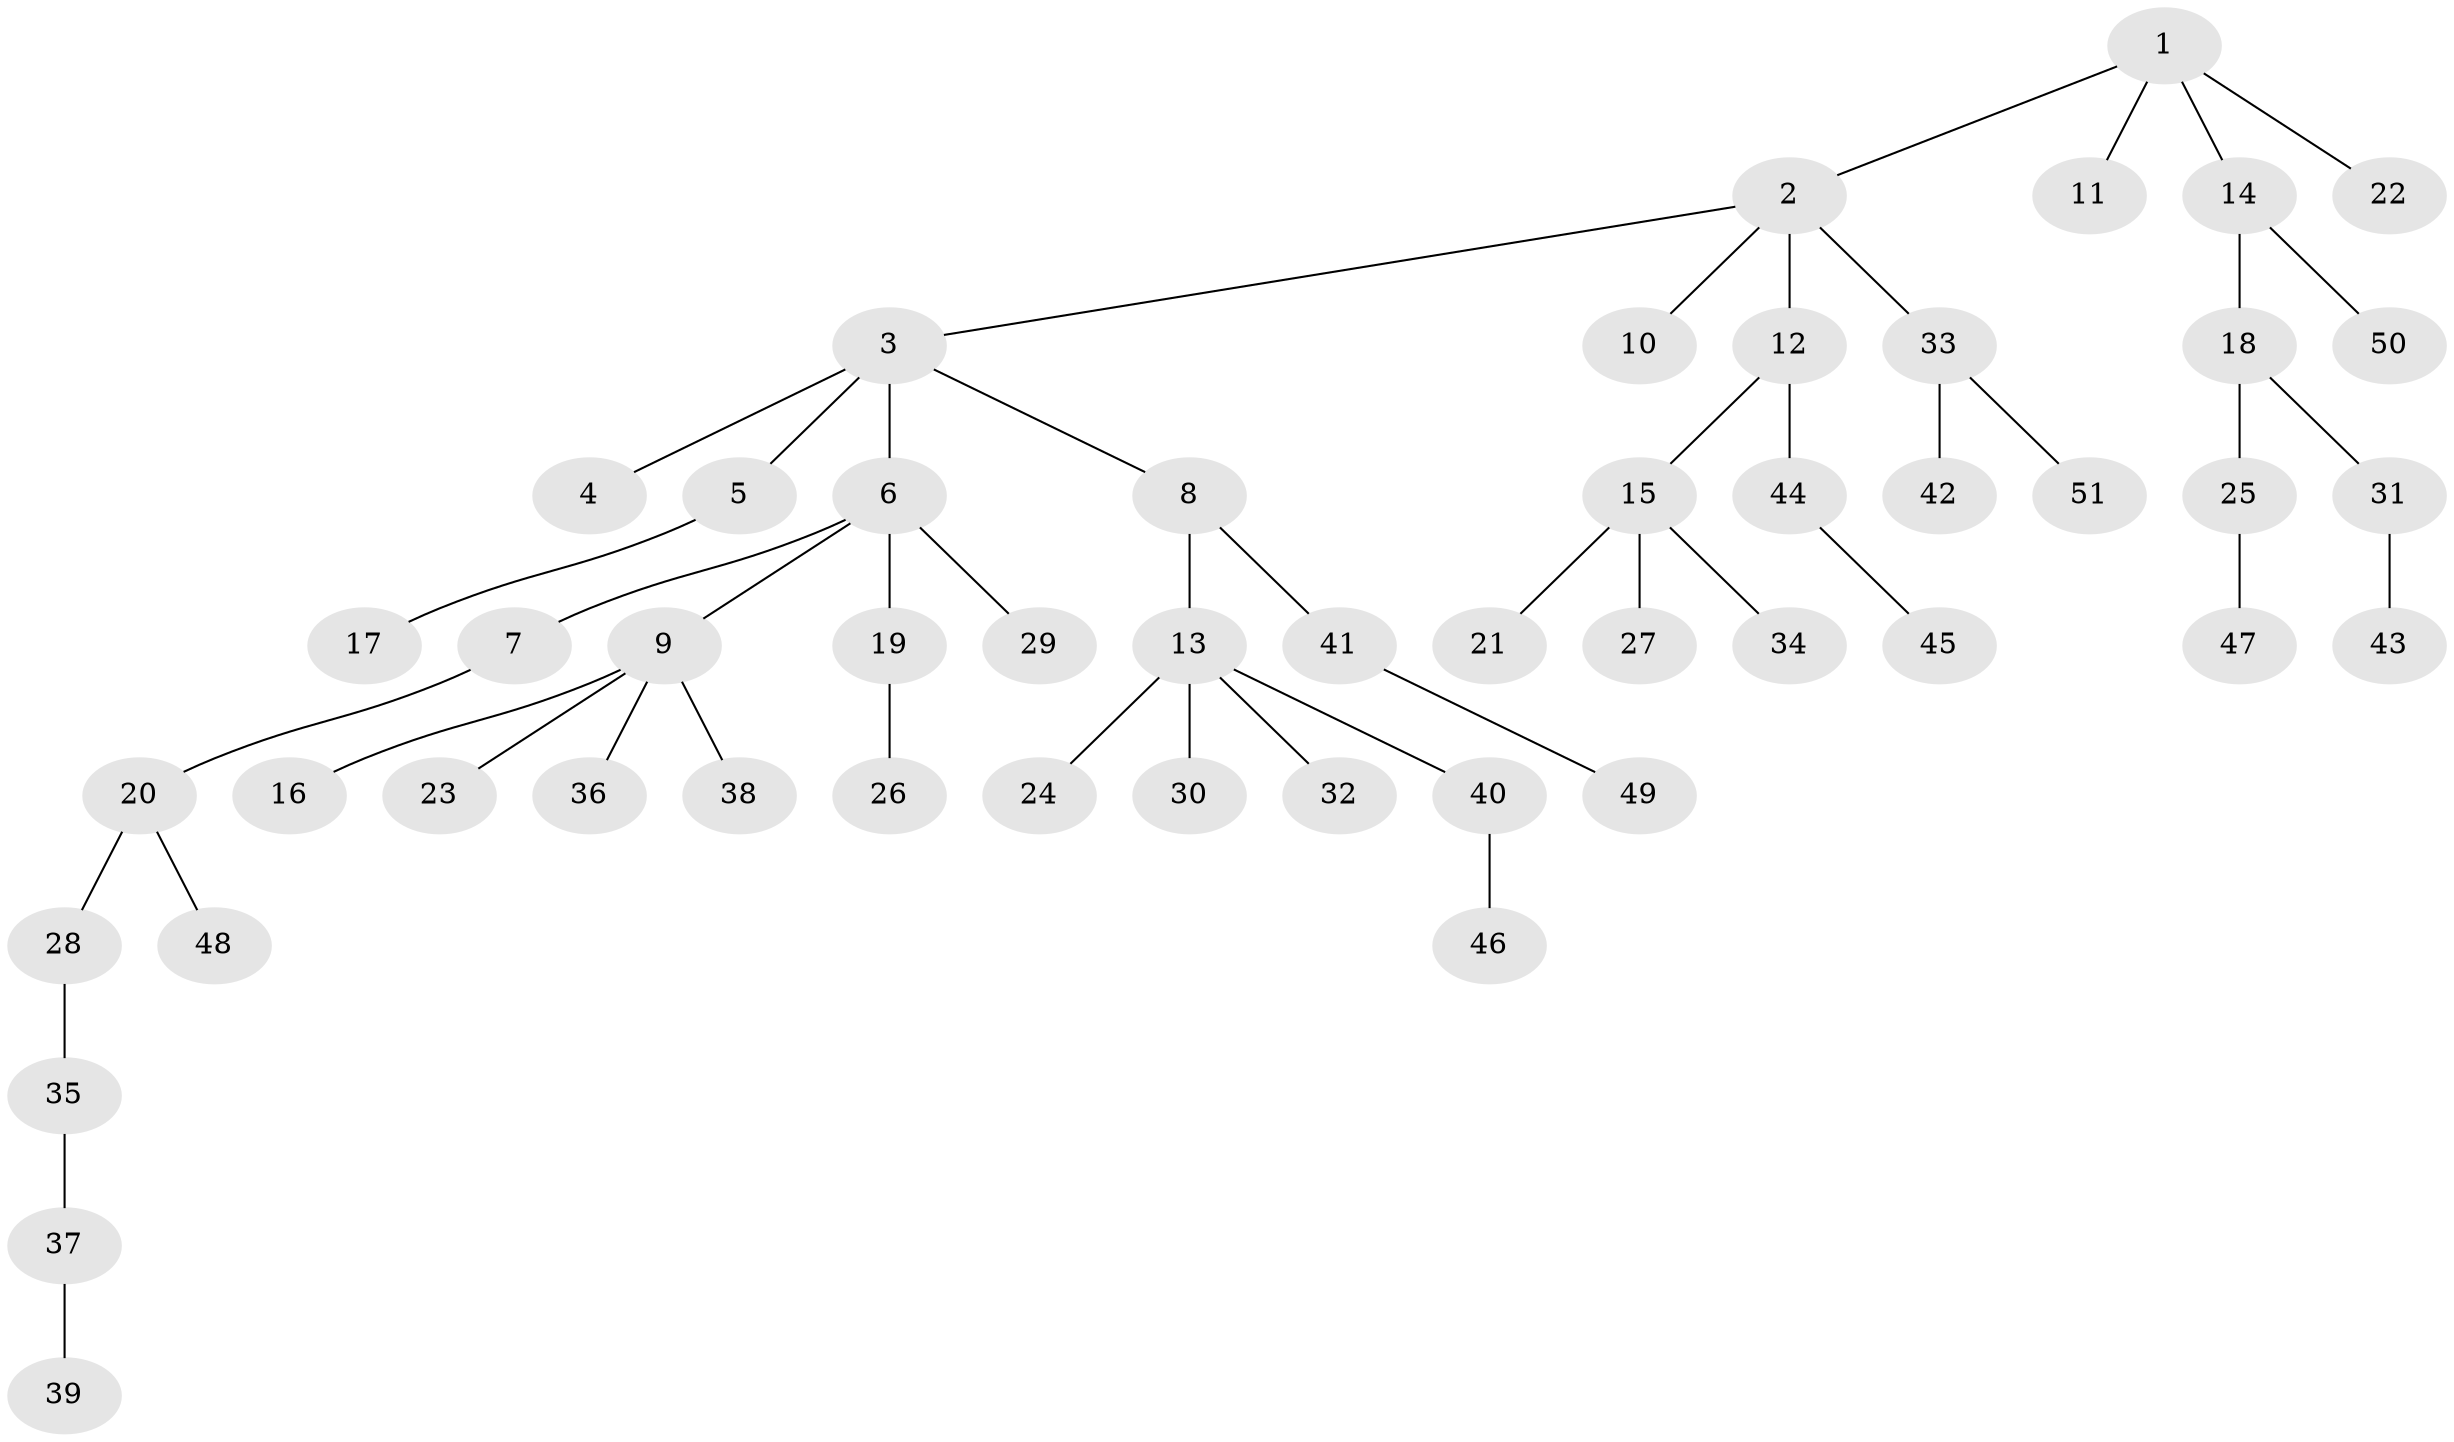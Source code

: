 // coarse degree distribution, {4: 0.15625, 3: 0.15625, 1: 0.53125, 2: 0.15625}
// Generated by graph-tools (version 1.1) at 2025/37/03/04/25 23:37:23]
// undirected, 51 vertices, 50 edges
graph export_dot {
  node [color=gray90,style=filled];
  1;
  2;
  3;
  4;
  5;
  6;
  7;
  8;
  9;
  10;
  11;
  12;
  13;
  14;
  15;
  16;
  17;
  18;
  19;
  20;
  21;
  22;
  23;
  24;
  25;
  26;
  27;
  28;
  29;
  30;
  31;
  32;
  33;
  34;
  35;
  36;
  37;
  38;
  39;
  40;
  41;
  42;
  43;
  44;
  45;
  46;
  47;
  48;
  49;
  50;
  51;
  1 -- 2;
  1 -- 11;
  1 -- 14;
  1 -- 22;
  2 -- 3;
  2 -- 10;
  2 -- 12;
  2 -- 33;
  3 -- 4;
  3 -- 5;
  3 -- 6;
  3 -- 8;
  5 -- 17;
  6 -- 7;
  6 -- 9;
  6 -- 19;
  6 -- 29;
  7 -- 20;
  8 -- 13;
  8 -- 41;
  9 -- 16;
  9 -- 23;
  9 -- 36;
  9 -- 38;
  12 -- 15;
  12 -- 44;
  13 -- 24;
  13 -- 30;
  13 -- 32;
  13 -- 40;
  14 -- 18;
  14 -- 50;
  15 -- 21;
  15 -- 27;
  15 -- 34;
  18 -- 25;
  18 -- 31;
  19 -- 26;
  20 -- 28;
  20 -- 48;
  25 -- 47;
  28 -- 35;
  31 -- 43;
  33 -- 42;
  33 -- 51;
  35 -- 37;
  37 -- 39;
  40 -- 46;
  41 -- 49;
  44 -- 45;
}
